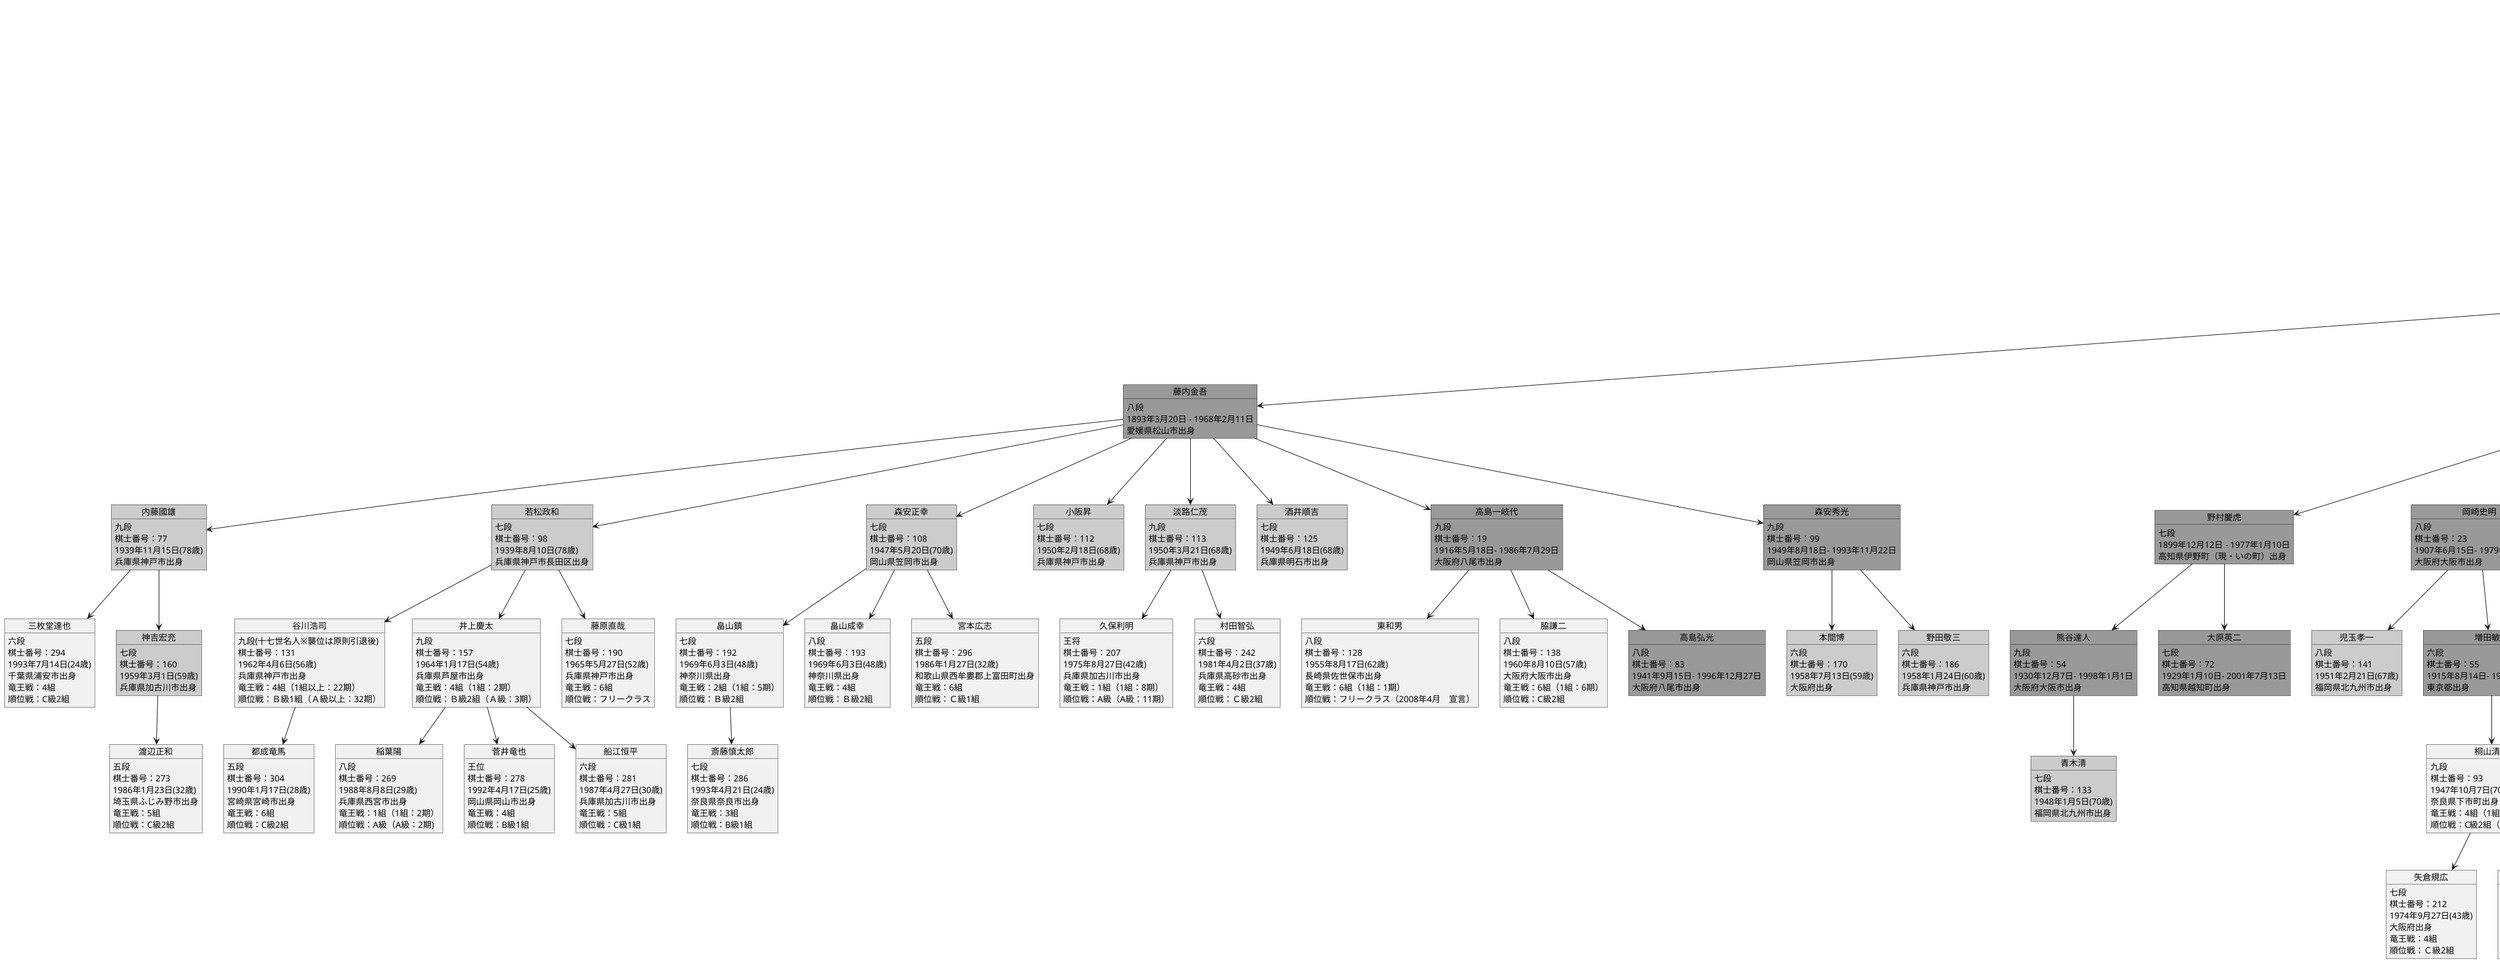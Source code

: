 @startuml
object 桐山清澄
object 青野照市
object 小林健二
object 土佐浩司
object 田中寅彦
object 東和男
object 谷川浩司
object 福崎文吾
object 脇謙二
object 高橋道雄
object 中村修
object 泉正樹
object 島朗
object 南芳一
object 塚田泰明
object 神谷広志
object 西川慶二
object 室岡克彦
object 井上慶太
object 有森浩三
object 森下卓
object 浦野真彦
object 日浦市郎
object 伊藤博文
object 小林宏
object 富岡英作
object 阿部隆
object 所司和晴
object 中田宏樹
object 羽生善治
object 中田功
object 石川陽生
object 長沼洋
object 神崎健二
object 佐藤康光
object 森内俊之
object 中川大輔
object 先崎学
object 木下浩一
object 小倉久史
object 屋敷伸之
object 藤原直哉
object 高田尚平
object 畠山鎮
object 畠山成幸
object 丸山忠久
object 郷田真隆
object 佐藤秀司
object 杉本昌隆
object 藤井猛
object 平藤眞吾
object 豊川孝弘
object 深浦康市
object 真田圭一
object 飯塚祐紀
object 三浦弘行
object 川上猛
object 久保利明
object 行方尚史
object 岡崎洋
object 窪田義行
object 北浜健介
object 矢倉規広
object 鈴木大介
object 北島忠雄
object 勝又清和
object 松本佳介
object 田村康介
object 堀口一史座
object 中座真
object 近藤正和
object 野月浩貴
object 木村一基
object 小林裕士
object 佐藤紳哉
object 増田裕司
object 高野秀行
object 山崎隆之
object 伊奈祐介
object 山本真也
object 中尾敏之
object 松尾歩
object 金沢孝史
object 阿久津主税
object 安用寺孝功
object 渡辺明
object 飯島栄治
object 千葉幸生
object 上野裕和
object 橋本崇載
object 佐々木慎
object 宮田敦史
object 村田智弘
object 大平武洋
object 藤倉勇樹
object 横山泰明
object 島本亮
object 西尾明
object 村山慈明
object 佐藤和俊
object 片上大輔
object 中村亮介
object 村中秀史
object 阪口悟
object 広瀬章人
object 長岡裕也
object 高崎一生
object 遠山雄亮
object 瀬川晶司
object 糸谷哲郎
object 中村太地
object 戸辺誠
object 佐藤天彦
object 豊島将之
object 金井恒太
object 伊藤真吾
object 村田顕弘
object 及川拓馬
object 稲葉陽
object 田中悠一
object 佐藤慎一
object 西川和宏
object 渡辺正和
object 澤田真吾
object 大石直嗣
object 永瀬拓矢
object 阿部健治郎
object 菅井竜也
object 牧野光則
object 佐々木勇気
object 船江恒平
object 門倉啓太
object 阿部光瑠
object 高見泰地
object 藤森哲也
object 斎藤慎太郎
object 八代弥
object 上村亘
object 石田直裕
object 渡辺大夢
object 千田翔太
object 竹内雄悟
object 石井健太郎
object 三枚堂達也
object 星野良生
object 宮本広志
object 増田康宏
object 黒沢怜生
object 今泉健司
object 青嶋未来
object 梶浦宏孝
object 高野智史
object 近藤誠也
object 都成竜馬
object 井出隼平
object 佐々木大地
object 藤井聡太
object 大橋貴洸
object 西田拓也
object 杉本和陽
object 斎藤明日斗
object 古森悠太
object 長谷部浩平
object 池永天志
object 北村昌男 #cccccc
object 加藤一二三 #cccccc
object 宮坂幸雄 #cccccc
object 有吉道夫 #cccccc
object 大村和久 #cccccc
object 吉田利勝 #cccccc
object 内藤國雄 #cccccc
object 佐伯昌優 #cccccc
object 木村嘉孝 #cccccc
object 木村義徳 #cccccc
object 西村一義 #cccccc
object 山口英夫 #cccccc
object 桜井昇 #cccccc
object 田辺一郎 #cccccc
object 中原誠 #cccccc
object 勝浦修 #cccccc
object 石田和雄 #cccccc
object 若松政和 #cccccc
object 森けい二 #cccccc
object 滝誠一郎 #cccccc
object 野本虎次 #cccccc
object 田中魁秀 #cccccc
object 坪内利幸 #cccccc
object 佐藤義則 #cccccc
object 安恵照剛 #cccccc
object 森安正幸 #cccccc
object 田丸昇 #cccccc
object 宮田利男 #cccccc
object 小阪昇 #cccccc
object 淡路仁茂 #cccccc
object 前田祐司 #cccccc
object 飯野健二 #cccccc
object 伊藤果 #cccccc
object 菊地常夫 #cccccc
object 桐谷広人 #cccccc
object 沼春雄 #cccccc
object 有野芳人 #cccccc
object 酒井順吉 #cccccc
object 森信雄 #cccccc
object 中田章道 #cccccc
object 大島映二 #cccccc
object 松浦隆一 #cccccc
object 青木清 #cccccc
object 鈴木輝彦 #cccccc
object 武者野勝巳 #cccccc
object 瀬戸博晴 #cccccc
object 児玉孝一 #cccccc
object 依田有司 #cccccc
object 植山悦行 #cccccc
object 武市三郎 #cccccc
object 堀口弘治 #cccccc
object 大野八一雄 #cccccc
object 加瀬純一 #cccccc
object 飯田弘之 #cccccc
object 神吉宏充 #cccccc
object 関浩 #cccccc
object 本間博 #cccccc
object 安西勝一 #cccccc
object 櫛田陽一 #cccccc
object 野田敬三 #cccccc
object 熊坂学 #cccccc
object 関根金次郎 #999999
object 土居市太郎 #999999
object 木見金治郎 #999999
object 花田長太郎 #999999
object 山本樟郎 #999999
object 小菅剣之助 #999999
object 小泉雅信 #999999
object 藤内金吾 #999999
object 阪田三吉 #999999
object 小林東伯斎 #999999
object 天野宗歩 #999999
object 飯塚勘一郎 #999999
object 大崎熊雄 #999999
object 石井秀吉 #999999
object 村上真一 #999999
object 平野信助 #999999
object 斉藤銀次郎 #999999
object 野村慶虎 #999999
object 宮松関三郎 #999999
object 大和久彪 #999999
object 建部和歌夫 #999999
object 井上義雄 #999999
object 神田辰之助 #999999
object 伊藤宗印 #999999
object 川井房郷 #999999
object 大橋宗桂 #999999
object 金易二郎 #999999
object 木村義雄 #999999
object 金子金五郎 #999999
object 渡辺東一 #999999
object 萩原淳 #999999
object 中井捨吉 #999999
object 大野源一 #999999
object 志沢春吉 #999999
object 市川一郎 #999999
object 坂口允彦 #999999
object 塚田正夫 #999999
object 梶一郎 #999999
object 角田三男 #999999
object 加藤治郎 #999999
object 松下力 #999999
object 奥野基芳 #999999
object 小堀清一 #999999
object 升田幸三 #999999
object 高島一岐代 #999999
object 荒巻三之 #999999
object 永沢勝雄 #999999
object 加藤恵三 #999999
object 岡崎史明 #999999
object 北楯修哉 #999999
object 松田茂役 #999999
object 大山康晴 #999999
object 山本武雄 #999999
object 山中和正 #999999
object 板谷四郎 #999999
object 本間爽悦 #999999
object 高柳敏夫 #999999
object 廣津久雄 #999999
object 吉田六彦 #999999
object 富沢幹雄 #999999
object 原田泰夫 #999999
object 星田啓三 #999999
object 南口繁一 #999999
object 北村秀治郎 #999999
object 花村元司 #999999
object 山川次彦 #999999
object 佐瀬勇次 #999999
object 加藤博二 #999999
object 丸田祐三 #999999
object 灘蓮照 #999999
object 平野広吉 #999999
object 五十嵐豊一 #999999
object 清野静男 #999999
object 佐藤豊 #999999
object 木川貴一 #999999
object 下平幸男 #999999
object 二見敬三 #999999
object 西本馨 #999999
object 神田鎮雄 #999999
object 熊谷達人 #999999
object 増田敏二 #999999
object 浅沼一 #999999
object 二上達也 #999999
object 橋本三治 #999999
object 津村常吉 #999999
object 関根茂 #999999
object 大友昇 #999999
object 佐藤庄平 #999999
object 長谷部久雄 #999999
object 芹沢博文 #999999
object 関屋喜代作 #999999
object 賀集正三 #999999
object 大原英二 #999999
object 剱持松二 #999999
object 佐藤大五郎 #999999
object 北村文男 #999999
object 伊達康夫 #999999
object 山口千嶺 #999999
object 高島弘光 #999999
object 板谷進 #999999
object 米長邦雄 #999999
object 大内延介 #999999
object 木下晃 #999999
object 高田丈資 #999999
object 河口俊彦 #999999
object 森安秀光 #999999
object 池田修一 #999999
object 真部一男 #999999
object 椎橋金司 #999999
object 小野修一 #999999
object 小野敦生 #999999
object 達正光 #999999
object 村山聖 #999999
object 伊藤能 #999999
伊藤宗印 --> 関根金次郎
関根金次郎 : 十三世名人
関根金次郎 : 1868年4月23日 - 1946年3月12日
関根金次郎 : 下総国葛飾郡東宝珠花村（現在の千葉県野田市東宝珠花）出身
関根金次郎 --> 土居市太郎
土居市太郎 : 名誉名人
土居市太郎 : 1887年11月20日 - 1973年2月28日
土居市太郎 : 愛媛県松山市出身
関根金次郎 --> 木見金治郎
木見金治郎 : 九段
木見金治郎 : 1878年6月24日 - 1951年1月7日
木見金治郎 : 岡山県児島郡木見村（現・倉敷市）出身
関根金次郎 --> 花田長太郎
花田長太郎 : 贈九段
花田長太郎 : 1897年7月6日 - 1948年2月28日
花田長太郎 : 北海道函館市出身
小菅剣之助 --> 山本樟郎
山本樟郎 : 八段
山本樟郎 : 1890年 - 1964年9月4日
伊藤宗印 --> 小菅剣之助
小菅剣之助 : 名誉名人
小菅剣之助 : 1865年2月19日 - 1944年3月6日
小菅剣之助 : 愛知県名古屋市出身
関根金次郎 --> 小泉雅信
小泉雅信 : 八段
小泉雅信 : 1900年6月8日 - 1964年9月3日
小泉雅信 : 東京都出身
阪田三吉 --> 藤内金吾
藤内金吾 : 八段
藤内金吾 : 1893年3月20日 - 1968年2月11日
藤内金吾 : 愛媛県松山市出身
小林東伯斎 --> 阪田三吉
阪田三吉 : 贈名人・王将
阪田三吉 : 1870年7月1日 - 1946年7月23日
阪田三吉 : 堺県大鳥郡舳松村字塩穴（現在の大阪府堺市堺区協和町）出身
天野宗歩 --> 小林東伯斎
小林東伯斎 : 八段
小林東伯斎 : 1811年 - 1898年
小林東伯斎 : 紀伊国（和歌山県）出身
大橋宗桂 --> 天野宗歩
天野宗歩 : 七段
天野宗歩 : 1816年 - 1859年6月13日
大崎熊雄 --> 飯塚勘一郎
飯塚勘一郎 : 八段
飯塚勘一郎 : 1895年1月7日 - 1966年1月10日
飯塚勘一郎 : 茨城県出身
関根金次郎 --> 大崎熊雄
大崎熊雄 : 九段
大崎熊雄 : 1884年 - 1939年4月25日
大崎熊雄 : 高知県高知市出身
川井房郷 --> 石井秀吉
石井秀吉 : 七段
石井秀吉 : ???? - ????
木見金治郎 --> 村上真一
村上真一 : 八段
村上真一 : 1897年6月16日 - 1956年7月2日
村上真一 : 広島県呉市出身
大崎熊雄 --> 平野信助
平野信助 : 贈七段
平野信助 : 1891年5月19日 - 1965年12月12日
平野信助 : 青森県出身
石井秀吉 --> 斉藤銀次郎
斉藤銀次郎 : 八段
斉藤銀次郎 : 1904年10月7日 - 1979年12月15日
斉藤銀次郎 : 東京府出身
神田辰之助 --> 野村慶虎
野村慶虎 : 七段
野村慶虎 : 1899年12月12日 - 1977年1月10日
野村慶虎 : 高知県伊野町（現・いの町）出身
井上義雄 --> 宮松関三郎
宮松関三郎 : 贈八段
宮松関三郎 : 1886年1月14日 - 1947年9月26日
宮松関三郎 : 愛知県出身
石井秀吉 --> 大和久彪
大和久彪 : 贈八段
大和久彪 : 1914年1月23日 - 1956年8月25日
大和久彪 : 千葉県千葉市出身
土居市太郎 --> 建部和歌夫
建部和歌夫 : 八段
建部和歌夫 : 1909年7月25日 - 1974年9月4日
建部和歌夫 : 東京都港区出身
小林東伯斎 --> 井上義雄
井上義雄 : 八段
井上義雄 : 1865年 - 1920年8月4日
井上義雄 : 山城国（京都府）伏見町字油掛出身
阪田三吉 --> 神田辰之助
神田辰之助 : 贈九段
神田辰之助 : 1893年2月22日 - 1943年9月6日
神田辰之助 : 兵庫県武庫郡本庄村字深江（現・神戸市）出身
大橋宗桂 --> 伊藤宗印
伊藤宗印 : 十一世名人・伊藤家八代当主
伊藤宗印 : 1826年 - 1893年1月6日
伊藤宗印 ..> 川井房郷 : uncertain
川井房郷 : 七段
川井房郷 : ???? - ????
川井房郷 : 愛知県出身
大橋宗桂 : 八段・大橋家十一代当主
大橋宗桂 : 1804年 - 1874年
金易二郎 : 名誉九段
金易二郎 : 棋士番号：1
金易二郎 : 1890年10月10日- 1980年6月23日
金易二郎 : 秋田県羽後町出身
関根金次郎 --> 金易二郎
木村義雄 : 十四世名人
木村義雄 : 棋士番号：2
木村義雄 : 1905年2月21日- 1986年11月17日
木村義雄 : 東京都墨田区出身
関根金次郎 --> 木村義雄
金子金五郎 : 九段
金子金五郎 : 棋士番号：3
金子金五郎 : 1902年1月6日- 1990年1月6日
金子金五郎 : 東京都出身
土居市太郎 --> 金子金五郎
渡辺東一 : 名誉九段
渡辺東一 : 棋士番号：4
渡辺東一 : 1905年12月25日- 1985年5月27日
渡辺東一 : 千葉県関宿町出身
関根金次郎 --> 渡辺東一
萩原淳 : 九段
萩原淳 : 棋士番号：5
萩原淳 : 1904年10月11日- 1987年12月14日
萩原淳 : 兵庫県尼崎市出身
土居市太郎 --> 萩原淳
中井捨吉 : 八段
中井捨吉 : 棋士番号：6
中井捨吉 : 1892年8月28日- 1981年8月20日
中井捨吉 : 大阪府高槻市出身
木見金治郎 --> 中井捨吉
大野源一 : 九段
大野源一 : 棋士番号：7
大野源一 : 1911年9月1日- 1979年1月14日
大野源一 : 東京都台東区出身
木見金治郎 --> 大野源一
志沢春吉 : 八段
志沢春吉 : 棋士番号：8
志沢春吉 : 1899年1月3日- 1985年1月12日
志沢春吉 : 神奈川県小田原市出身
大崎熊雄 --> 志沢春吉
市川一郎 : 八段
市川一郎 : 棋士番号：9
市川一郎 : 1903年2月18日- 1981年9月29日
市川一郎 : 東京都文京区出身
大崎熊雄 --> 市川一郎
坂口允彦 : 九段
坂口允彦 : 棋士番号：10
坂口允彦 : 1908年12月10日- 1990年1月18日
坂口允彦 : 北海道日高町出身
花田長太郎 --> 坂口允彦
塚田正夫 : 名誉十段
塚田正夫 : 棋士番号：11
塚田正夫 : 1914年8月2日- 1977年12月30日
塚田正夫 : 東京都文京区出身
花田長太郎 --> 塚田正夫
梶一郎 : 九段
梶一郎 : 棋士番号：12
梶一郎 : 1912年6月6日- 1978年1月20日
梶一郎 : 東京都台東区出身
土居市太郎 --> 梶一郎
角田三男 : 八段
角田三男 : 棋士番号：13
角田三男 : 1910年2月2日- 1985年5月6日
角田三男 : 鳥取県岸本町出身
木見金治郎 --> 角田三男
加藤治郎 : 名誉九段
加藤治郎 : 棋士番号：14
加藤治郎 : 1910年6月1日- 1996年11月3日
加藤治郎 : 東京都港区出身
山本樟郎 --> 加藤治郎
松下力 : 九段
松下力 : 棋士番号：15
松下力 : 1913年3月7日- 1987年11月16日
松下力 : 千葉県習志野市出身
土居市太郎 --> 松下力
奥野基芳 : 八段
奥野基芳 : 棋士番号：16
奥野基芳 : 1905年11月27日- 1985年2月13日
奥野基芳 : 東京都新宿区出身
小泉雅信 --> 奥野基芳
小堀清一 : 九段
小堀清一 : 棋士番号：17
小堀清一 : 1912年2月10日- 1996年2月2日
小堀清一 : 神奈川県横浜市出身
金子金五郎 --> 小堀清一
升田幸三 : 実力制第四代名人
升田幸三 : 棋士番号：18
升田幸三 : 1918年3月21日- 1991年4月5日
升田幸三 : 広島県三良坂町出身
木見金治郎 --> 升田幸三
高島一岐代 : 九段
高島一岐代 : 棋士番号：19
高島一岐代 : 1916年5月18日- 1986年7月29日
高島一岐代 : 大阪府八尾市出身
藤内金吾 --> 高島一岐代
荒巻三之 : 九段
荒巻三之 : 棋士番号：20
荒巻三之 : 1915年3月28日- 1993年10月29日
荒巻三之 : 東京都出身
花田長太郎 --> 荒巻三之
永沢勝雄 : 八段
永沢勝雄 : 棋士番号：21
永沢勝雄 : 1904年4月13日- 1985年2月22日
永沢勝雄 : 栃木県佐野市出身
飯塚勘一郎 --> 永沢勝雄
加藤恵三 : 八段
加藤恵三 : 棋士番号：22
加藤恵三 : 1908年12月5日- 1982年6月26日
加藤恵三 : 東京都江東区出身
石井秀吉 --> 加藤恵三
岡崎史明 : 八段
岡崎史明 : 棋士番号：23
岡崎史明 : 1907年6月15日- 1979年11月26日
岡崎史明 : 大阪府大阪市出身
神田辰之助 --> 岡崎史明
北楯修哉 : 九段
北楯修哉 : 棋士番号：24
北楯修哉 : 1912年11月15日- 1997年1月31日
北楯修哉 : 山形県鶴岡市出身
木村義雄 --> 北楯修哉
松田茂役 : 九段
松田茂役 : 棋士番号：25
松田茂役 : 1921年6月28日- 1988年8月2日
松田茂役 : 鳥取県鳥取市出身
金子金五郎 --> 松田茂役
大山康晴 : 十五世名人
大山康晴 : 棋士番号：26
大山康晴 : 1923年3月13日- 1992年7月26日
大山康晴 : 岡山県倉敷市出身
木見金治郎 --> 大山康晴
山本武雄 : 九段
山本武雄 : 棋士番号：27
山本武雄 : 1917年1月5日- 1994年7月25日
山本武雄 : 富山県出身
金易二郎 --> 山本武雄
山中和正 : 八段
山中和正 : 棋士番号：28
山中和正 : 1914年12月15日- 1994年12月15日
山中和正 : 岡山県岡山市出身
木見金治郎 --> 山中和正
板谷四郎 : 九段
板谷四郎 : 棋士番号：29
板谷四郎 : 1913年6月10日- 1995年9月29日
板谷四郎 : 三重県伊勢市出身
木村義雄 --> 板谷四郎
本間爽悦 : 八段
本間爽悦 : 棋士番号：30
本間爽悦 : 1919年12月23日- 1981年3月13日
本間爽悦 : 大阪府枚方市出身
中井捨吉 --> 本間爽悦
高柳敏夫 : 名誉九段
高柳敏夫 : 棋士番号：31
高柳敏夫 : 1920年2月20日- 2006年9月5日
高柳敏夫 : 東京都出身
金易二郎 --> 高柳敏夫
廣津久雄 : 九段
廣津久雄 : 棋士番号：32
廣津久雄 : 1923年2月26日- 2008年4月16日
廣津久雄 : 福岡県福岡市出身
花田長太郎 --> 廣津久雄
吉田六彦 : 七段
吉田六彦 : 棋士番号：33
吉田六彦 : 1910年3月1日- 1991年10月7日
吉田六彦 : 東京都中央区出身
土居市太郎 --> 吉田六彦
富沢幹雄 : 八段
富沢幹雄 : 棋士番号：34
富沢幹雄 : 1920年4月20日- 1998年1月10日
富沢幹雄 : 福島県出身
山本樟郎 --> 富沢幹雄
原田泰夫 : 九段
原田泰夫 : 棋士番号：35
原田泰夫 : 1923年3月1日- 2004年7月11日
原田泰夫 : 新潟県分水町出身
加藤治郎 --> 原田泰夫
星田啓三 : 八段
星田啓三 : 棋士番号：36
星田啓三 : 1917年1月8日- 1995年7月20日
星田啓三 : 大阪府大阪市出身
阪田三吉 --> 星田啓三
南口繁一 : 九段
南口繁一 : 棋士番号：37
南口繁一 : 1918年9月4日- 1995年9月20日
南口繁一 : 京都府木津町出身
村上真一 --> 南口繁一
北村秀治郎 : 八段
北村秀治郎 : 棋士番号：38
北村秀治郎 : 1907年12月15日- 1982年5月1日
北村秀治郎 : 大阪府大阪市出身
神田辰之助 --> 北村秀治郎
花村元司 : 九段
花村元司 : 棋士番号：39
花村元司 : 1917年11月18日- 1985年5月25日
花村元司 : 静岡県浜松市出身
木村義雄 --> 花村元司
山川次彦 : 八段
山川次彦 : 棋士番号：40
山川次彦 : 1920年1月18日- 1994年12月10日
山川次彦 : 東京都出身
金子金五郎 --> 山川次彦
佐瀬勇次 : 名誉九段
佐瀬勇次 : 棋士番号：41
佐瀬勇次 : 1919年3月17日- 1994年3月25日
佐瀬勇次 : 千葉県松尾町出身
石井秀吉 --> 佐瀬勇次
加藤博二 : 九段
加藤博二 : 棋士番号：42
加藤博二 : 1923年9月15日- 2013年9月15日
加藤博二 : 愛知県名古屋市出身
土居市太郎 --> 加藤博二
丸田祐三 : 九段
丸田祐三 : 棋士番号：43
丸田祐三 : 1919年3月30日- 2015年2月18日
丸田祐三 : 長野県長野市出身
平野信助 --> 丸田祐三
灘蓮照 : 九段
灘蓮照 : 棋士番号：44
灘蓮照 : 1927年3月16日- 1984年4月26日
灘蓮照 : 徳島県出身
神田辰之助 --> 灘蓮照
平野広吉 : 七段
平野広吉 : 棋士番号：45
平野広吉 : 1915年9月5日- 1989年1月16日
平野広吉 : 千葉県松戸市出身
斉藤銀次郎 --> 平野広吉
五十嵐豊一 : 九段
五十嵐豊一 : 棋士番号：46
五十嵐豊一 : 1924年9月27日- 2008年8月30日
五十嵐豊一 : 北海道札幌市出身
関根金次郎 --> 五十嵐豊一
清野静男 : 八段
清野静男 : 棋士番号：47
清野静男 : 1922年8月14日- 1977年8月28日
清野静男 : 新潟県新発田市出身
木村義雄 --> 清野静男
佐藤豊 : 六段
佐藤豊 : 棋士番号：48
佐藤豊 : 1914年7月5日- 2001年5月16日
佐藤豊 : 東京都台東区出身
宮松関三郎 --> 佐藤豊
木川貴一 : 六段
木川貴一 : 棋士番号：49
木川貴一 : 1920年1月14日- 1994年8月30日
木川貴一 : 東京都新宿区出身
加藤治郎 --> 木川貴一
下平幸男 : 八段
下平幸男 : 棋士番号：50
下平幸男 : 1924年11月16日- 1993年5月25日
下平幸男 : 東京都新宿区出身
渡辺東一 --> 下平幸男
二見敬三 : 七段
二見敬三 : 棋士番号：51
二見敬三 : 1932年2月20日- 1980年8月2日
二見敬三 : 大阪府出身
木見金治郎 --> 二見敬三
西本馨 : 七段
西本馨 : 棋士番号：52
西本馨 : 1923年8月10日- 2012年1月14日
西本馨 : 大阪府大阪市福島区出身
木見金治郎 --> 西本馨
神田鎮雄 : 七段
神田鎮雄 : 棋士番号：53
神田鎮雄 : 1930年3月13日- 1997年8月30日
神田鎮雄 : 兵庫県西宮市出身
灘蓮照 --> 神田鎮雄
熊谷達人 : 九段
熊谷達人 : 棋士番号：54
熊谷達人 : 1930年12月7日- 1998年1月1日
熊谷達人 : 大阪府大阪市出身
野村慶虎 --> 熊谷達人
増田敏二 : 六段
増田敏二 : 棋士番号：55
増田敏二 : 1915年8月14日- 1980年10月26日
増田敏二 : 東京都出身
岡崎史明 --> 増田敏二
浅沼一 : 七段
浅沼一 : 棋士番号：56
浅沼一 : 1924年12月18日- 2011年8月10日
浅沼一 : 東京都八丈島出身
小泉雅信 --> 浅沼一
二上達也 : 九段
二上達也 : 棋士番号：57
二上達也 : 1932年1月2日- 2016年11月1日
二上達也 : 北海道函館市出身
渡辺東一 --> 二上達也
橋本三治 : 八段
橋本三治 : 棋士番号：58
橋本三治 : 1925年12月12日- 2002年2月3日
橋本三治 : 兵庫県尼崎市出身
木見金治郎 --> 橋本三治
津村常吉 : 七段
津村常吉 : 棋士番号：59
津村常吉 : 1923年7月28日- 1993年11月3日
津村常吉 : 神奈川県横浜市出身
小堀清一 --> 津村常吉
北村昌男 : 九段
北村昌男 : 棋士番号：60
北村昌男 : 1934年10月30日(83歳)
北村昌男 : 北海道函館市出身
渡辺東一 --> 北村昌男
関根茂 : 九段
関根茂 : 棋士番号：61
関根茂 : 1929年11月5日- 2017年2月22日
関根茂 : 東京都葛飾区出身
山川次彦 --> 関根茂
大友昇 : 九段
大友昇 : 棋士番号：62
大友昇 : 1931年8月6日- 2000年8月8日
大友昇 : 宮城県仙台市出身
飯塚勘一郎 --> 大友昇
佐藤庄平 : 八段
佐藤庄平 : 棋士番号：63
佐藤庄平 : 1933年1月14日- 2005年11月9日
佐藤庄平 : 新潟県巻町出身
原田泰夫 --> 佐藤庄平
加藤一二三 : 九段
加藤一二三 : 棋士番号：64
加藤一二三 : 1940年1月1日(78歳)
加藤一二三 : 福岡県嘉麻市出身
剱持松二 --> 加藤一二三
宮坂幸雄 : 九段
宮坂幸雄 : 棋士番号：65
宮坂幸雄 : 1929年11月30日(88歳)
宮坂幸雄 : 東京都出身
塚田正夫 --> 宮坂幸雄
有吉道夫 : 九段
有吉道夫 : 棋士番号：66
有吉道夫 : 1935年7月27日(82歳)
有吉道夫 : 岡山県備前市出身
大山康晴 --> 有吉道夫
長谷部久雄 : 九段
長谷部久雄 : 棋士番号：67
長谷部久雄 : 1933年7月17日- 2017年12月27日
長谷部久雄 : 千葉県千葉市出身
大和久彪 --> 長谷部久雄
芹沢博文 : 九段
芹沢博文 : 棋士番号：68
芹沢博文 : 1936年10月23日- 1987年12月9日
芹沢博文 : 静岡県沼津市出身
高柳敏夫 --> 芹沢博文
関屋喜代作 : 八段
関屋喜代作 : 棋士番号：69
関屋喜代作 : 1933年12月15日- 2015年12月5日
関屋喜代作 : 千葉県茂原市出身
土居市太郎 --> 関屋喜代作
賀集正三 : 七段
賀集正三 : 棋士番号：70
賀集正三 : 1932年2月12日- 2017年9月6日
賀集正三 : 兵庫県三原郡出身
角田三男 --> 賀集正三
大村和久 : 八段
大村和久 : 棋士番号：71
大村和久 : 1928年2月18日(90歳)
大村和久 : 愛知県名古屋市出身
板谷四郎 --> 大村和久
大原英二 : 七段
大原英二 : 棋士番号：72
大原英二 : 1929年1月10日- 2001年7月13日
大原英二 : 高知県越知町出身
野村慶虎 --> 大原英二
剱持松二 : 九段
剱持松二 : 棋士番号：73
剱持松二 : 1934年7月21日- 2016年1月7日
剱持松二 : 東京都出身
荒巻三之 --> 剱持松二
佐藤大五郎 : 九段
佐藤大五郎 : 棋士番号：74
佐藤大五郎 : 1936年10月19日- 2010年9月1日
佐藤大五郎 : 北海道函館市出身
渡辺東一 --> 佐藤大五郎
吉田利勝 : 八段
吉田利勝 : 棋士番号：75
吉田利勝 : 1933年7月3日(84歳)
吉田利勝 : 愛知県名古屋市出身
花村元司 --> 吉田利勝
北村文男 : 七段
北村文男 : 棋士番号：76
北村文男 : 1920年10月4日- 1993年1月14日
北村文男 : 三重県鈴鹿市出身
板谷四郎 --> 北村文男
内藤國雄 : 九段
内藤國雄 : 棋士番号：77
内藤國雄 : 1939年11月15日(78歳)
内藤國雄 : 兵庫県神戸市出身
藤内金吾 --> 内藤國雄
伊達康夫 : 八段
伊達康夫 : 棋士番号：78
伊達康夫 : 1936年7月22日- 2003年1月6日
伊達康夫 : 大阪府大阪市出身
岡崎史明 --> 伊達康夫
佐伯昌優 : 九段
佐伯昌優 : 棋士番号：79
佐伯昌優 : 1936年8月4日(81歳)
佐伯昌優 : 鳥取県赤碕町出身
坂口允彦 --> 佐伯昌優
木村嘉孝 : 七段
木村嘉孝 : 棋士番号：80
木村嘉孝 : 1931年3月26日(87歳)
木村嘉孝 : 東京都中央区出身
木村義雄 --> 木村嘉孝
山口千嶺 : 八段
山口千嶺 : 棋士番号：81
山口千嶺 : 1937年6月11日- 2004年9月3日
山口千嶺 : 茨城県水戸市出身
飯塚勘一郎 --> 山口千嶺
木村義徳 : 九段
木村義徳 : 棋士番号：82
木村義徳 : 1935年5月2日(82歳)
木村義徳 : 東京都出身
加藤治郎 --> 木村義徳
高島弘光 : 八段
高島弘光 : 棋士番号：83
高島弘光 : 1941年9月15日- 1996年12月27日
高島弘光 : 大阪府八尾市出身
高島一岐代 --> 高島弘光
板谷進 : 九段
板谷進 : 棋士番号：84
板谷進 : 1940年12月10日- 1988年2月24日
板谷進 : 愛知県名古屋市出身
板谷四郎 --> 板谷進
米長邦雄 : 永世棋聖
米長邦雄 : 棋士番号：85
米長邦雄 : 1943年6月10日- 2012年12月18日
米長邦雄 : 山梨県増穂町出身
佐瀬勇次 --> 米長邦雄
大内延介 : 九段
大内延介 : 棋士番号：86
大内延介 : 1941年10月2日- 2017年6月23日
大内延介 : 東京都港区出身
土居市太郎 --> 大内延介
西村一義 : 九段
西村一義 : 棋士番号：87
西村一義 : 1941年12月14日(76歳)
西村一義 : 愛知県名古屋市出身
佐瀬勇次 --> 西村一義
木下晃 : 七段
木下晃 : 棋士番号：88
木下晃 : 1939年8月15日- 2010年10月8日
木下晃 : 大阪府大阪市浪速区出身
村上真一 --> 木下晃
山口英夫 : 八段
山口英夫 : 棋士番号：89
山口英夫 : 1941年9月8日(76歳)
山口英夫 : 広島県呉市出身
原田泰夫 --> 山口英夫
桜井昇 : 八段
桜井昇 : 棋士番号：90
桜井昇 : 1941年5月10日(76歳)
桜井昇 : 群馬県長野原町出身
原田泰夫 --> 桜井昇
田辺一郎 : 七段
田辺一郎 : 棋士番号：91
田辺一郎 : 1938年8月1日(79歳)
田辺一郎 : 東京都江東区出身
松下力 --> 田辺一郎
中原誠 : 十六世名人
中原誠 : 棋士番号：92
中原誠 : 1947年9月2日(70歳)
中原誠 : 宮城県塩釜市出身
高柳敏夫 --> 中原誠
桐山清澄 : 九段
桐山清澄 : 棋士番号：93
桐山清澄 : 1947年10月7日(70歳)
桐山清澄 : 奈良県下市町出身
桐山清澄 : 竜王戦：4組（1組：7期）
桐山清澄 : 順位戦：C級2組（Ａ級：14期）
増田敏二 --> 桐山清澄
高田丈資 : 七段
高田丈資 : 棋士番号：94
高田丈資 : 1937年4月12日- 1980年6月1日
高田丈資 : 茨城県潮来町出身
荒巻三之 --> 高田丈資
河口俊彦 : 八段
河口俊彦 : 棋士番号：95
河口俊彦 : 1936年11月23日- 2015年1月31日
河口俊彦 : 神奈川県横須賀市出身
小堀清一 --> 河口俊彦
勝浦修 : 九段
勝浦修 : 棋士番号：96
勝浦修 : 1946年5月8日(71歳)
勝浦修 : 北海道紋別市出身
渡辺東一 --> 勝浦修
石田和雄 : 九段
石田和雄 : 棋士番号：97
石田和雄 : 1947年3月29日(71歳)
石田和雄 : 愛知県岡崎市出身
板谷四郎 --> 石田和雄
若松政和 : 七段
若松政和 : 棋士番号：98
若松政和 : 1939年8月10日(78歳)
若松政和 : 兵庫県神戸市長田区出身
藤内金吾 --> 若松政和
森安秀光 : 九段
森安秀光 : 棋士番号：99
森安秀光 : 1949年8月18日- 1993年11月22日
森安秀光 : 岡山県笠岡市出身
藤内金吾 --> 森安秀光
森けい二 : 九段
森けい二 : 棋士番号：100
森けい二 : 1946年4月6日(72歳)
森けい二 : 高知県中村市出身
大友昇 --> 森けい二
滝誠一郎 : 八段
滝誠一郎 : 棋士番号：101
滝誠一郎 : 1948年12月3日(69歳)
滝誠一郎 : 大阪府大阪市出身
南口繁一 --> 滝誠一郎
池田修一 : 七段
池田修一 : 棋士番号：102
池田修一 : 1945年2月12日- 2006年7月3日
池田修一 : 青森県八戸市出身
花村元司 --> 池田修一
野本虎次 : 八段
野本虎次 : 棋士番号：103
野本虎次 : 1945年4月13日(73歳)
野本虎次 : 長野県出身
花村元司 --> 野本虎次
田中魁秀 : 九段
田中魁秀 : 棋士番号：104
田中魁秀 : 1947年3月2日(71歳)
田中魁秀 : 大阪府枚方市出身
本間爽悦 --> 田中魁秀
坪内利幸 : 八段
坪内利幸 : 棋士番号：105
坪内利幸 : 1949年2月1日(69歳)
坪内利幸 : 兵庫県神戸市出身
有吉道夫 --> 坪内利幸
佐藤義則 : 八段
佐藤義則 : 棋士番号：106
佐藤義則 : 1949年2月17日(69歳)
佐藤義則 : 東京都出身
芹沢博文 --> 佐藤義則
安恵照剛 : 八段
安恵照剛 : 棋士番号：107
安恵照剛 : 1941年3月22日(77歳)
安恵照剛 : 東京都世田谷区出身
高柳敏夫 --> 安恵照剛
森安正幸 : 七段
森安正幸 : 棋士番号：108
森安正幸 : 1947年5月20日(70歳)
森安正幸 : 岡山県笠岡市出身
藤内金吾 --> 森安正幸
田丸昇 : 九段
田丸昇 : 棋士番号：109
田丸昇 : 1950年5月5日(67歳)
田丸昇 : 長野県北佐久郡出身
佐瀬勇次 --> 田丸昇
宮田利男 : 八段
宮田利男 : 棋士番号：110
宮田利男 : 1952年10月29日(65歳)
宮田利男 : 秋田県大曲市出身
高柳敏夫 --> 宮田利男
真部一男 : 九段
真部一男 : 棋士番号：111
真部一男 : 1952年2月16日- 2007年11月24日
真部一男 : 東京都荒川区出身
加藤治郎 --> 真部一男
小阪昇 : 七段
小阪昇 : 棋士番号：112
小阪昇 : 1950年2月18日(68歳)
小阪昇 : 兵庫県神戸市出身
藤内金吾 --> 小阪昇
淡路仁茂 : 九段
淡路仁茂 : 棋士番号：113
淡路仁茂 : 1950年3月21日(68歳)
淡路仁茂 : 兵庫県神戸市出身
藤内金吾 --> 淡路仁茂
青野照市 : 九段
青野照市 : 棋士番号：114
青野照市 : 1953年1月31日(65歳)
青野照市 : 静岡県焼津市出身
青野照市 : 竜王戦：6組（1組：6期）
青野照市 : 順位戦：Ｂ級2組（Ａ級：11期）
廣津久雄 --> 青野照市
椎橋金司 : 六段
椎橋金司 : 棋士番号：115
椎橋金司 : 1948年10月10日- 2009年1月16日
椎橋金司 : 東京都足立区出身
松下力 --> 椎橋金司
前田祐司 : 八段
前田祐司 : 棋士番号：116
前田祐司 : 1954年3月2日(64歳)
前田祐司 : 熊本県熊本市出身
賀集正三 --> 前田祐司
飯野健二 : 七段
飯野健二 : 棋士番号：117
飯野健二 : 1954年7月7日(63歳)
飯野健二 : 東京都葛飾区出身
関根茂 --> 飯野健二
伊藤果 : 八段
伊藤果 : 棋士番号：118
伊藤果 : 1950年9月16日(67歳)
伊藤果 : 京都府京都市出身
高柳敏夫 --> 伊藤果
菊地常夫 : 七段
菊地常夫 : 棋士番号：119
菊地常夫 : 1949年6月11日(68歳)
菊地常夫 : 静岡県熱海市出身
廣津久雄 --> 菊地常夫
桐谷広人 : 七段
桐谷広人 : 棋士番号：120
桐谷広人 : 1949年10月15日(68歳)
桐谷広人 : 広島県竹原市出身
升田幸三 --> 桐谷広人
沼春雄 : 七段
沼春雄 : 棋士番号：121
沼春雄 : 1949年3月23日(69歳)
沼春雄 : 東京都杉並区出身
佐瀬勇次 --> 沼春雄
有野芳人 : 七段
有野芳人 : 棋士番号：122
有野芳人 : 1948年9月9日(69歳)
有野芳人 : 東京都大田区出身
下平幸男 --> 有野芳人
小林健二 : 九段
小林健二 : 棋士番号：123
小林健二 : 1957年3月31日(61歳)
小林健二 : 香川県高松市出身
小林健二 : 竜王戦：6組（1組：1期）
小林健二 : 順位戦：Ｃ級2組（Ａ級：4期）
板谷進 --> 小林健二
土佐浩司 : 八段
土佐浩司 : 棋士番号：124
土佐浩司 : 1955年3月30日(63歳)
土佐浩司 : 新潟県南魚沼市出身
土佐浩司 : 竜王戦：6組
土佐浩司 : 順位戦：フリークラス（宣言）
清野静男 --> 土佐浩司
酒井順吉 : 七段
酒井順吉 : 棋士番号：125
酒井順吉 : 1949年6月18日(68歳)
酒井順吉 : 兵庫県明石市出身
藤内金吾 --> 酒井順吉
森信雄 : 七段
森信雄 : 棋士番号：126
森信雄 : 1952年2月10日(66歳)
森信雄 : 愛媛県伊予三島市出身
南口繁一 --> 森信雄
田中寅彦 : 九段
田中寅彦 : 棋士番号：127
田中寅彦 : 1957年4月29日(60歳)
田中寅彦 : 大阪府豊中市出身
田中寅彦 : 竜王戦：6組（1組：9期）
田中寅彦 : 順位戦：C級1組（Ａ級：6期）
高柳敏夫 --> 田中寅彦
東和男 : 八段
東和男 : 棋士番号：128
東和男 : 1955年8月17日(62歳)
東和男 : 長崎県佐世保市出身
東和男 : 竜王戦：6組（1組：1期）
東和男 : 順位戦：フリークラス（2008年4月　宣言）
高島一岐代 --> 東和男
中田章道 : 七段
中田章道 : 棋士番号：129
中田章道 : 1952年1月19日(66歳)
中田章道 : 富山県八尾町出身
板谷四郎 --> 中田章道
大島映二 : 七段
大島映二 : 棋士番号：130
大島映二 : 1957年6月6日(60歳)
大島映二 : 静岡県沼津市出身
高柳敏夫 --> 大島映二
谷川浩司 : 九段(十七世名人※襲位は原則引退後)
谷川浩司 : 棋士番号：131
谷川浩司 : 1962年4月6日(56歳)
谷川浩司 : 兵庫県神戸市出身
谷川浩司 : 竜王戦：4組（1組以上：22期）
谷川浩司 : 順位戦：Ｂ級1組（Ａ級以上：32期）
若松政和 --> 谷川浩司
松浦隆一 : 七段
松浦隆一 : 棋士番号：132
松浦隆一 : 1951年12月24日(66歳)
松浦隆一 : 東京都台東区出身
丸田祐三 --> 松浦隆一
青木清 : 七段
青木清 : 棋士番号：133
青木清 : 1948年1月5日(70歳)
青木清 : 福岡県北九州市出身
熊谷達人 --> 青木清
小野修一 : 八段
小野修一 : 棋士番号：134
小野修一 : 1958年2月12日- 2008年1月11日
小野修一 : 東京都出身
建部和歌夫 --> 小野修一
福崎文吾 : 九段
福崎文吾 : 棋士番号：135
福崎文吾 : 1959年12月6日(58歳)
福崎文吾 : 大阪府守口市出身
福崎文吾 : 竜王戦：6組（1組：10期）
福崎文吾 : 順位戦：C級1組
田中魁秀 --> 福崎文吾
鈴木輝彦 : 八段
鈴木輝彦 : 棋士番号：136
鈴木輝彦 : 1954年10月18日(63歳)
鈴木輝彦 : 静岡県袋井市出身
廣津久雄 --> 鈴木輝彦
武者野勝巳 : 七段
武者野勝巳 : 棋士番号：137
武者野勝巳 : 1954年1月1日(64歳)
武者野勝巳 : 群馬県館林市出身
花村元司 --> 武者野勝巳
脇謙二 : 八段
脇謙二 : 棋士番号：138
脇謙二 : 1960年8月10日(57歳)
脇謙二 : 大阪府大阪市出身
脇謙二 : 竜王戦：6組（1組：6期）
脇謙二 : 順位戦：C級2組
高島一岐代 --> 脇謙二
瀬戸博晴 : 七段
瀬戸博晴 : 棋士番号：140
瀬戸博晴 : 1956年11月6日(61歳)
瀬戸博晴 : 東京都新宿区出身
二上達也 --> 瀬戸博晴
児玉孝一 : 八段
児玉孝一 : 棋士番号：141
児玉孝一 : 1951年2月21日(67歳)
児玉孝一 : 福岡県北九州市出身
岡崎史明 --> 児玉孝一
高橋道雄 : 九段
高橋道雄 : 棋士番号：142
高橋道雄 : 1960年4月23日(57歳)
高橋道雄 : 東京都出身
高橋道雄 : 竜王戦：1組（1組：21期※第1期本戦シードを含む。）
高橋道雄 : 順位戦：Ｃ級1組（Ａ級：13期）
佐瀬勇次 --> 高橋道雄
中村修 : 九段
中村修 : 棋士番号：143
中村修 : 1962年11月7日(55歳)
中村修 : 東京都町田市出身
中村修 : 竜王戦：4組（1組：11期）
中村修 : 順位戦：Ｂ級2組
佐伯昌優 --> 中村修
泉正樹 : 八段
泉正樹 : 棋士番号：144
泉正樹 : 1961年1月11日(57歳)
泉正樹 : 東京都練馬区出身
泉正樹 : 竜王戦：6組
泉正樹 : 順位戦：C級1組
関根茂 --> 泉正樹
依田有司 : 七段
依田有司 : 棋士番号：145
依田有司 : 1957年12月23日(60歳)
依田有司 : 東京都板橋区出身
本間爽悦 --> 依田有司
島朗 : 九段
島朗 : 棋士番号：146
島朗 : 1963年2月19日(55歳)
島朗 : 東京都世田谷区出身
島朗 : 竜王戦：3組（1組以上：12期）
島朗 : 順位戦：Ｃ級1組（Ａ級：9期）
高柳敏夫 --> 島朗
南芳一 : 九段
南芳一 : 棋士番号：147
南芳一 : 1963年6月8日(54歳)
南芳一 : 大阪府岸和田市出身
南芳一 : 竜王戦：5組（1組－16期）
南芳一 : 順位戦：C級2組（Ａ級－9期）
木下晃 --> 南芳一
塚田泰明 : 九段
塚田泰明 : 棋士番号：148
塚田泰明 : 1964年11月16日(53歳)
塚田泰明 : 東京都出身
塚田泰明 : 竜王戦：4組（1組：9期）
塚田泰明 : 順位戦：Ｃ級1組（Ａ級：7期）
大内延介 --> 塚田泰明
神谷広志 : 八段
神谷広志 : 棋士番号：149
神谷広志 : 1961年4月21日(56歳)
神谷広志 : 静岡県浜松市出身
神谷広志 : 竜王戦：5組（1組：1期）
神谷広志 : 順位戦：C級2組
廣津久雄 --> 神谷広志
植山悦行 : 七段
植山悦行 : 棋士番号：150
植山悦行 : 1957年4月28日(60歳)
植山悦行 : 三重県伊勢市出身
佐瀬勇次 --> 植山悦行
西川慶二 : 八段
西川慶二 : 棋士番号：151
西川慶二 : 1961年12月6日(56歳)
西川慶二 : 東京都品川区出身
西川慶二 : 竜王戦：6組
西川慶二 : 順位戦：フリ―クラス
賀集正三 --> 西川慶二
武市三郎 : 七段
武市三郎 : 棋士番号：152
武市三郎 : 1954年3月30日(64歳)
武市三郎 : 徳島県徳島市出身
丸田祐三 --> 武市三郎
室岡克彦 : 七段
室岡克彦 : 棋士番号：153
室岡克彦 : 1959年3月21日(59歳)
室岡克彦 : 東京都荒川区出身
室岡克彦 : 竜王戦：6組
室岡克彦 : 順位戦：フリークラス
佐瀬勇次 --> 室岡克彦
堀口弘治 : 七段
堀口弘治 : 棋士番号：154
堀口弘治 : 1961年5月16日(56歳)
堀口弘治 : 東京都調布市出身
加藤博二 --> 堀口弘治
大野八一雄 : 七段
大野八一雄 : 棋士番号：155
大野八一雄 : 1959年3月7日(59歳)
大野八一雄 : 東京都足立区出身
椎橋金司 --> 大野八一雄
加瀬純一 : 七段
加瀬純一 : 棋士番号：156
加瀬純一 : 1957年11月26日(60歳)
加瀬純一 : 千葉県八日市場市出身
松田茂役 --> 加瀬純一
井上慶太 : 九段
井上慶太 : 棋士番号：157
井上慶太 : 1964年1月17日(54歳)
井上慶太 : 兵庫県芦屋市出身
井上慶太 : 竜王戦：4組（1組：2期）
井上慶太 : 順位戦：Ｂ級2組（Ａ級：3期）
若松政和 --> 井上慶太
有森浩三 : 七段
有森浩三 : 棋士番号：158
有森浩三 : 1963年2月13日(55歳)
有森浩三 : 岡山県岡山市出身
有森浩三 : 竜王戦：6組
有森浩三 : 順位戦：フリ―クラス（宣言）
有吉道夫 --> 有森浩三
飯田弘之 : 七段
飯田弘之 : 棋士番号：159
飯田弘之 : 1962年1月17日(56歳)
飯田弘之 : 山形県西村山郡西川町出身
大内延介 --> 飯田弘之
神吉宏充 : 七段
神吉宏充 : 棋士番号：160
神吉宏充 : 1959年3月1日(59歳)
神吉宏充 : 兵庫県加古川市出身
内藤國雄 --> 神吉宏充
森下卓 : 九段
森下卓 : 棋士番号：161
森下卓 : 1966年7月10日(51歳)
森下卓 : 福岡県北九州市出身
森下卓 : 竜王戦：3組（1組：17期）
森下卓 : 順位戦：Ｂ級2組（Ａ級：10期）
花村元司 --> 森下卓
浦野真彦 : 八段
浦野真彦 : 棋士番号：162
浦野真彦 : 1964年3月14日(54歳)
浦野真彦 : 大阪府出身
浦野真彦 : 竜王戦：6組
浦野真彦 : 順位戦：フリークラス（宣言）
中井捨吉 --> 浦野真彦
小野敦生 : 六段
小野敦生 : 棋士番号：163
小野敦生 : 1962年5月12日- 1993年5月25日
小野敦生 : 北海道旭川市出身
安恵照剛 --> 小野敦生
日浦市郎 : 八段
日浦市郎 : 棋士番号：164
日浦市郎 : 1966年3月4日(52歳)
日浦市郎 : 北海道新ひだか町出身
日浦市郎 : 竜王戦：4組（1組：6期）
日浦市郎 : 順位戦：Ｃ級1組
安恵照剛 --> 日浦市郎
達正光 : 七段
達正光 : 棋士番号：165
達正光 : 1965年4月18日- 2007年4月1日
達正光 : 千葉県出身
高柳敏夫 --> 達正光
伊藤博文 : 七段
伊藤博文 : 棋士番号：166
伊藤博文 : 1960年2月8日(58歳)
伊藤博文 : 奈良県大和高田市出身
伊藤博文 : 竜王戦：6組
伊藤博文 : 順位戦：フリ―クラス（宣言）
伊達康夫 --> 伊藤博文
小林宏 : 七段
小林宏 : 棋士番号：167
小林宏 : 1962年12月18日(55歳)
小林宏 : 三重県度会郡玉城町出身
小林宏 : 竜王戦：6組
小林宏 : 順位戦：フリークラス
真部一男 --> 小林宏
富岡英作 : 八段
富岡英作 : 棋士番号：168
富岡英作 : 1964年5月19日(53歳)
富岡英作 : 神奈川県横浜市出身
富岡英作 : 竜王戦：5組（1組：1期）
富岡英作 : 順位戦：C級1組
大内延介 --> 富岡英作
関浩 : 六段
関浩 : 棋士番号：169
関浩 : 1960年7月8日(57歳)
関浩 : 東京都西東京市出身
山川次彦 --> 関浩
本間博 : 六段
本間博 : 棋士番号：170
本間博 : 1958年7月13日(59歳)
本間博 : 大阪府出身
森安秀光 --> 本間博
阿部隆 : 八段
阿部隆 : 棋士番号：171
阿部隆 : 1967年8月25日(50歳)
阿部隆 : 大阪府出身
阿部隆 : 竜王戦：5組（1組：10期）
阿部隆 : 順位戦：B級2組（A級：1期）
田中魁秀 --> 阿部隆
所司和晴 : 七段
所司和晴 : 棋士番号：172
所司和晴 : 1961年10月23日(56歳)
所司和晴 : 東京都江東区出身
所司和晴 : 竜王戦：6組
所司和晴 : 順位戦：フリークラス
平野広吉 --> 所司和晴
中田宏樹 : 八段
中田宏樹 : 棋士番号：173
中田宏樹 : 1964年10月20日(53歳)
中田宏樹 : 東京都武蔵野市出身
中田宏樹 : 竜王戦：4組
中田宏樹 : 順位戦：Ｂ級2組
桜井昇 --> 中田宏樹
安西勝一 : 七段
安西勝一 : 棋士番号：174
安西勝一 : 1963年7月2日(54歳)
安西勝一 : 東京都板橋区出身
佐瀬勇次 --> 安西勝一
羽生善治 : 竜王(棋聖)
羽生善治 : 棋士番号：175
羽生善治 : 1970年9月27日(47歳)
羽生善治 : 埼玉県所沢市出身
羽生善治 : 竜王戦：第30期竜王（1組以上：27期）
羽生善治 : 順位戦：A級（A級以上：25期)
二上達也 --> 羽生善治
中田功 : 七段
中田功 : 棋士番号：176
中田功 : 1967年7月27日(50歳)
中田功 : 福岡県福岡市中央区出身
中田功 : 竜王戦：5組
中田功 : 順位戦：C級2組
大山康晴 --> 中田功
石川陽生 : 七段
石川陽生 : 棋士番号：177
石川陽生 : 1963年3月5日(55歳)
石川陽生 : 東京都新宿区出身
石川陽生 : 竜王戦：6組
石川陽生 : 順位戦：フリ―クラス
高田丈資 --> 石川陽生
長沼洋 : 七段
長沼洋 : 棋士番号：178
長沼洋 : 1965年2月8日(53歳)
長沼洋 : 岐阜県出身
長沼洋 : 竜王戦：5組
長沼洋 : 順位戦：Ｃ級1組
田中魁秀 --> 長沼洋
神崎健二 : 八段
神崎健二 : 棋士番号：179
神崎健二 : 1963年12月8日(54歳)
神崎健二 : 和歌山県和歌山市出身
神崎健二 : 竜王戦：6組
神崎健二 : 順位戦：Ｃ級2組
灘蓮照 --> 神崎健二
村山聖 : 九段
村山聖 : 棋士番号：180
村山聖 : 1969年6月15日- 1998年8月9日
村山聖 : 広島県安芸郡出身
森信雄 --> 村山聖
櫛田陽一 : 七段
櫛田陽一 : 棋士番号：181
櫛田陽一 : 1964年12月9日(53歳)
櫛田陽一 : 東京都出身
田丸昇 --> 櫛田陽一
佐藤康光 : 九段(永世棋聖※就位は原則引退後)
佐藤康光 : 棋士番号：182
佐藤康光 : 1969年10月1日(48歳)
佐藤康光 : 京都府八幡市出身
佐藤康光 : 竜王戦：1組（1組以上：25期）
佐藤康光 : 順位戦：A級（Ａ級以上：20期）
田中魁秀 --> 佐藤康光
森内俊之 : 九段(十八世名人※襲位は原則引退後)
森内俊之 : 棋士番号：183
森内俊之 : 1970年10月10日(47歳)
森内俊之 : 神奈川県横浜市出身
森内俊之 : 竜王戦：2組（1組以上：18期）
森内俊之 : 順位戦：フリークラス（宣言）
勝浦修 --> 森内俊之
中川大輔 : 八段
中川大輔 : 棋士番号：184
中川大輔 : 1968年7月13日(49歳)
中川大輔 : 宮城県仙台市出身
中川大輔 : 竜王戦：4組（1組：5期）
中川大輔 : 順位戦：Ｂ級2組
米長邦雄 --> 中川大輔
先崎学 : 九段
先崎学 : 棋士番号：185
先崎学 : 1970年6月22日(47歳)
先崎学 : 青森県出身
先崎学 : 竜王戦：4組（1組：6期）
先崎学 : 順位戦：B級2組（Ａ級：2期）
米長邦雄 --> 先崎学
野田敬三 : 六段
野田敬三 : 棋士番号：186
野田敬三 : 1958年1月24日(60歳)
野田敬三 : 兵庫県神戸市出身
森安秀光 --> 野田敬三
木下浩一 : 七段
木下浩一 : 棋士番号：187
木下浩一 : 1967年8月29日(50歳)
木下浩一 : 長野県出身
木下浩一 : 竜王戦：6組
木下浩一 : 順位戦：フリークラス
松田茂役 --> 木下浩一
小倉久史 : 七段
小倉久史 : 棋士番号：188
小倉久史 : 1968年5月15日(49歳)
小倉久史 : 東京都出身
小倉久史 : 竜王戦：6組
小倉久史 : 順位戦：フリークラス
中原誠  --> 小倉久史
屋敷伸之 : 九段
屋敷伸之 : 棋士番号：189
屋敷伸之 : 1972年1月18日(46歳)
屋敷伸之 : 北海道札幌市出身
屋敷伸之 : 竜王戦：1組（1組：13期）
屋敷伸之 : 順位戦：A級（A級：5期）
五十嵐豊一 --> 屋敷伸之
藤原直哉 : 七段
藤原直哉 : 棋士番号：190
藤原直哉 : 1965年5月27日(52歳)
藤原直哉 : 兵庫県神戸市出身
藤原直哉 : 竜王戦：6組
藤原直哉 : 順位戦：フリークラス
若松政和 --> 藤原直哉
高田尚平 : 七段
高田尚平 : 棋士番号：191
高田尚平 : 1962年6月21日(55歳)
高田尚平 : 東京都出身
高田尚平 : 竜王戦：6組
高田尚平 : 順位戦：フリークラス
荒巻三之 --> 高田尚平
畠山鎮 : 七段
畠山鎮 : 棋士番号：192
畠山鎮 : 1969年6月3日(48歳)
畠山鎮 : 神奈川県出身
畠山鎮 : 竜王戦：2組（1組：5期）
畠山鎮 : 順位戦：Ｂ級2組
森安正幸 --> 畠山鎮
畠山成幸 : 八段
畠山成幸 : 棋士番号：193
畠山成幸 : 1969年6月3日(48歳)
畠山成幸 : 神奈川県出身
畠山成幸 : 竜王戦：4組
畠山成幸 : 順位戦：Ｂ級2組
森安正幸 --> 畠山成幸
丸山忠久 : 九段
丸山忠久 : 棋士番号：194
丸山忠久 : 1970年9月5日(47歳)
丸山忠久 : 千葉県木更津市出身
丸山忠久 : 竜王戦：1組（1組：18期）
丸山忠久 : 順位戦：B級1組（Ａ級以上：14期）
佐瀬勇次 --> 丸山忠久
郷田真隆 : 九段
郷田真隆 : 棋士番号：195
郷田真隆 : 1971年3月17日(47歳)
郷田真隆 : 東京都出身
郷田真隆 : 竜王戦：1組（1組：18期）
郷田真隆 : 順位戦：B級1組（Ａ級：13期）
大友昇 --> 郷田真隆
佐藤秀司 : 七段
佐藤秀司 : 棋士番号：196
佐藤秀司 : 1967年6月8日(50歳)
佐藤秀司 : 宮城県古川市出身
佐藤秀司 : 竜王戦：4組
佐藤秀司 : 順位戦：C級1組
中原誠  --> 佐藤秀司
杉本昌隆 : 七段
杉本昌隆 : 棋士番号：197
杉本昌隆 : 1968年11月13日(49歳)
杉本昌隆 : 愛知県名古屋市出身
杉本昌隆 : 竜王戦：2組（1組：8期）
杉本昌隆 : 順位戦：Ｃ級1組
板谷進 --> 杉本昌隆
藤井猛 : 九段
藤井猛 : 棋士番号：198
藤井猛 : 1970年9月29日(47歳)
藤井猛 : 群馬県沼田市出身
藤井猛 : 竜王戦：1組（1組以上：14期）
藤井猛 : 順位戦：B級2組（Ａ級：10期）
西村一義 --> 藤井猛
平藤眞吾 : 七段
平藤眞吾 : 棋士番号：199
平藤眞吾 : 1963年10月15日(54歳)
平藤眞吾 : 大阪府豊中市出身
平藤眞吾 : 竜王戦：6組
平藤眞吾 : 順位戦：Ｃ級1組
賀集正三 --> 平藤眞吾
豊川孝弘 : 七段
豊川孝弘 : 棋士番号：200
豊川孝弘 : 1967年2月20日(51歳)
豊川孝弘 : 東京都杉並区出身
豊川孝弘 : 竜王戦：6組
豊川孝弘 : 順位戦：Ｃ級1組
関屋喜代作 --> 豊川孝弘
深浦康市 : 九段
深浦康市 : 棋士番号：201
深浦康市 : 1972年2月14日(46歳)
深浦康市 : 長崎県出身
深浦康市 : 竜王戦：2組（1組：10期）
深浦康市 : 順位戦：A級（Ａ級：9期）
花村元司 --> 深浦康市
真田圭一 : 八段
真田圭一 : 棋士番号：202
真田圭一 : 1972年10月6日(45歳)
真田圭一 : 千葉県八千代市出身
真田圭一 : 竜王戦：2組（1組：4期）
真田圭一 : 順位戦：Ｃ級1組
松田茂役 --> 真田圭一
飯塚祐紀 : 七段
飯塚祐紀 : 棋士番号：203
飯塚祐紀 : 1969年4月2日(49歳)
飯塚祐紀 : 東京都出身
飯塚祐紀 : 竜王戦：3組
飯塚祐紀 : 順位戦：Ｂ級2組
松下力 --> 飯塚祐紀
三浦弘行 : 九段
三浦弘行 : 棋士番号：204
三浦弘行 : 1974年2月13日(44歳)
三浦弘行 : 群馬県出身
三浦弘行 : 竜王戦：2組（1組：9期）
三浦弘行 : 順位戦：Ａ級（Ａ級：16期）
西村一義 --> 三浦弘行
伊藤能 : 七段
伊藤能 : 棋士番号：205
伊藤能 : 1962年1月16日- 2016年12月25日
伊藤能 : 東京都杉並区出身
米長邦雄 --> 伊藤能
川上猛 : 七段
川上猛 : 棋士番号：206
川上猛 : 1972年7月12日(45歳)
川上猛 : 東京都足立区出身
川上猛 : 竜王戦：5組
川上猛 : 順位戦：フリークラス
平野広吉 --> 川上猛
久保利明 : 王将
久保利明 : 棋士番号：207
久保利明 : 1975年8月27日(42歳)
久保利明 : 兵庫県加古川市出身
久保利明 : 竜王戦：1組（1組：8期）
久保利明 : 順位戦：A級（A級：11期）
淡路仁茂 --> 久保利明
行方尚史 : 八段
行方尚史 : 棋士番号：208
行方尚史 : 1973年12月30日(44歳)
行方尚史 : 青森県弘前市出身
行方尚史 : 竜王戦：3組（1組：7期）
行方尚史 : 順位戦：A級（Ａ級：6期）
大山康晴 --> 行方尚史
岡崎洋 : 七段
岡崎洋 : 棋士番号：209
岡崎洋 : 1967年5月4日(50歳)
岡崎洋 : 千葉県出身
岡崎洋 : 竜王戦：6組
岡崎洋 : 順位戦：Ｃ級2組
平野広吉 --> 岡崎洋
窪田義行 : 七段
窪田義行 : 棋士番号：210
窪田義行 : 1972年5月18日(45歳)
窪田義行 : 東京都足立区出身
窪田義行 : 竜王戦：5組
窪田義行 : 順位戦：Ｂ級2組
花村元司 --> 窪田義行
北浜健介 : 八段
北浜健介 : 棋士番号：211
北浜健介 : 1975年12月28日(42歳)
北浜健介 : 神奈川県海老名市出身
北浜健介 : 竜王戦：3組
北浜健介 : 順位戦：Ｂ級2組
佐伯昌優 --> 北浜健介
矢倉規広 : 七段
矢倉規広 : 棋士番号：212
矢倉規広 : 1974年9月27日(43歳)
矢倉規広 : 大阪府出身
矢倉規広 : 竜王戦：4組
矢倉規広 : 順位戦：Ｃ級2組
桐山清澄 --> 矢倉規広
鈴木大介 : 九段
鈴木大介 : 棋士番号：213
鈴木大介 : 1974年7月11日(43歳)
鈴木大介 : 東京都出身
鈴木大介 : 竜王戦：3組（1組：10期）
鈴木大介 : 順位戦：Ｂ級2組（Ａ級：4期）
大内延介 --> 鈴木大介
北島忠雄 : 七段
北島忠雄 : 棋士番号：214
北島忠雄 : 1966年1月4日(52歳)
北島忠雄 : 東京都出身
北島忠雄 : 竜王戦：4組
北島忠雄 : 順位戦：Ｃ級1組
関根茂 --> 北島忠雄
勝又清和 : 六段
勝又清和 : 棋士番号：215
勝又清和 : 1969年3月21日(49歳)
勝又清和 : 神奈川県座間市出身
勝又清和 : 竜王戦：5組
勝又清和 : 順位戦：フリークラス
石田和雄 --> 勝又清和
松本佳介 : 六段
松本佳介 : 棋士番号：216
松本佳介 : 1971年12月17日(46歳)
松本佳介 : 埼玉県出身
松本佳介 : 竜王戦：6組
松本佳介 : 順位戦：フリークラス
剱持松二 --> 松本佳介
田村康介 : 七段
田村康介 : 棋士番号：217
田村康介 : 1976年3月16日(42歳)
田村康介 : 富山県魚津市出身
田村康介 : 竜王戦：5組
田村康介 : 順位戦：B級2組
大内延介 --> 田村康介
堀口一史座 : 七段
堀口一史座 : 棋士番号：218
堀口一史座 : 1975年2月28日(43歳)
堀口一史座 : 東京都出身
堀口一史座 : 竜王戦：5組
堀口一史座 : 順位戦：C級1組
伊藤果 --> 堀口一史座
中座真 : 七段
中座真 : 棋士番号：219
中座真 : 1970年2月3日(48歳)
中座真 : 北海道稚内市出身
中座真 : 竜王戦：3組
中座真 : 順位戦：Ｃ級2組
佐瀬勇次 --> 中座真
近藤正和 : 六段
近藤正和 : 棋士番号：220
近藤正和 : 1971年5月31日(46歳)
近藤正和 : 新潟県出身
近藤正和 : 竜王戦：6組
近藤正和 : 順位戦：Ｃ級1組
原田泰夫 --> 近藤正和
野月浩貴 : 八段
野月浩貴 : 棋士番号：221
野月浩貴 : 1973年7月4日(44歳)
野月浩貴 : 北海道出身
野月浩貴 : 竜王戦：3組
野月浩貴 : 順位戦：Ｂ級2組
勝浦修 --> 野月浩貴
木村一基 : 九段
木村一基 : 棋士番号：222
木村一基 : 1973年6月23日(44歳)
木村一基 : 千葉県四街道市出身
木村一基 : 竜王戦：2組(1組：9期）
木村一基 : 順位戦：B級1組（Ａ級：4期）
佐瀬勇次 --> 木村一基
小林裕士 : 七段
小林裕士 : 棋士番号：223
小林裕士 : 1976年9月29日(41歳)
小林裕士 : 京都府出身
小林裕士 : 竜王戦：2組
小林裕士 : 順位戦：Ｃ級1組
田中魁秀 --> 小林裕士
佐藤紳哉 : 七段
佐藤紳哉 : 棋士番号：224
佐藤紳哉 : 1977年8月29日(40歳)
佐藤紳哉 : 神奈川県相模原市出身
佐藤紳哉 : 竜王戦：3組
佐藤紳哉 : 順位戦：Ｃ級2組
安恵照剛 --> 佐藤紳哉
増田裕司 : 六段
増田裕司 : 棋士番号：225
増田裕司 : 1971年2月7日(47歳)
増田裕司 : 奈良県御所市出身
増田裕司 : 竜王戦：4組
増田裕司 : 順位戦：フリ―クラス
森信雄 --> 増田裕司
高野秀行 : 六段
高野秀行 : 棋士番号：226
高野秀行 : 1972年6月15日(45歳)
高野秀行 : 神奈川県横浜市出身
高野秀行 : 竜王戦：6組
高野秀行 : 順位戦：Ｃ級1組
中原誠  --> 高野秀行
山崎隆之 : 八段
山崎隆之 : 棋士番号：227
山崎隆之 : 1981年2月14日(37歳)
山崎隆之 : 広島県広島市出身
山崎隆之 : 竜王戦：2組（1組：6期）
山崎隆之 : 順位戦：Ｂ級1組
森信雄 --> 山崎隆之
伊奈祐介 : 六段
伊奈祐介 : 棋士番号：228
伊奈祐介 : 1975年12月18日(42歳)
伊奈祐介 : 神奈川県逗子市出身
伊奈祐介 : 竜王戦：5組
伊奈祐介 : 順位戦：フリークラス
小林健二 --> 伊奈祐介
山本真也 : 六段
山本真也 : 棋士番号：229
山本真也 : 1971年10月24日(46歳)
山本真也 : 大阪府東大阪市出身
山本真也 : 竜王戦：4組
山本真也 : 順位戦：フリークラス(宣言)
北村文男 --> 山本真也
中尾敏之 : 五段
中尾敏之 : 棋士番号：230
中尾敏之 : 1974年10月24日(43歳)
中尾敏之 : 静岡県富士市出身
中尾敏之 : 竜王戦：6組
中尾敏之 : 順位戦：フリークラス
廣津久雄 --> 中尾敏之
松尾歩 : 八段
松尾歩 : 棋士番号：231
松尾歩 : 1980年3月29日(38歳)
松尾歩 : 愛知県日進市出身
松尾歩 : 竜王戦：1組（1組：7期）
松尾歩 : 順位戦：Ｂ級1組
所司和晴 --> 松尾歩
金沢孝史 : 五段
金沢孝史 : 棋士番号：232
金沢孝史 : 1973年5月13日(44歳)
金沢孝史 : 北海道札幌市出身
金沢孝史 : 竜王戦：6組
金沢孝史 : 順位戦：フリ―クラス（宣言）
勝浦修 --> 金沢孝史
阿久津主税 : 八段
阿久津主税 : 棋士番号：233
阿久津主税 : 1982年6月24日(35歳)
阿久津主税 : 兵庫県西宮市出身
阿久津主税 : 竜王戦：1組（1組：5期）
阿久津主税 : 順位戦：B級1組（Ａ級：1期）
滝誠一郎 --> 阿久津主税
安用寺孝功 : 六段
安用寺孝功 : 棋士番号：234
安用寺孝功 : 1974年8月30日(43歳)
安用寺孝功 : 京都府宇治市出身
安用寺孝功 : 竜王戦：5組
安用寺孝功 : 順位戦：Ｃ級1組
森信雄 --> 安用寺孝功
渡辺明 : 棋王
渡辺明 : 棋士番号：235
渡辺明 : 1984年4月23日(33歳)
渡辺明 : 東京都葛飾区出身
渡辺明 : 竜王戦：1組(1組以上：12期)
渡辺明 : 順位戦：A級（A級：8期）
所司和晴 --> 渡辺明
飯島栄治 : 七段
飯島栄治 : 棋士番号：236
飯島栄治 : 1979年9月16日(38歳)
飯島栄治 : 東京都江東区出身
飯島栄治 : 竜王戦：2組（1組：3期）
飯島栄治 : 順位戦：B級2組
桜井昇 --> 飯島栄治
千葉幸生 : 七段
千葉幸生 : 棋士番号：237
千葉幸生 : 1979年2月11日(39歳)
千葉幸生 : 東京都町田市出身
千葉幸生 : 竜王戦：3組
千葉幸生 : 順位戦：Ｃ級1組
関根茂 --> 千葉幸生
上野裕和 : 五段
上野裕和 : 棋士番号：238
上野裕和 : 1977年4月13日(41歳)
上野裕和 : 神奈川県厚木市出身
上野裕和 : 竜王戦：6組
上野裕和 : 順位戦：フリークラス
安恵照剛 --> 上野裕和
橋本崇載 : 八段
橋本崇載 : 棋士番号：239
橋本崇載 : 1983年3月3日(35歳)
橋本崇載 : 石川県小松市出身
橋本崇載 : 竜王戦：2組（1組：9期）
橋本崇載 : 順位戦：B級１組（A級：1期）
剱持松二 --> 橋本崇載
佐々木慎 : 六段
佐々木慎 : 棋士番号：240
佐々木慎 : 1980年1月21日(38歳)
佐々木慎 : 東京都中野区出身
佐々木慎 : 竜王戦：4組
佐々木慎 : 順位戦：B級2組
関根茂 --> 佐々木慎
宮田敦史 : 六段
宮田敦史 : 棋士番号：241
宮田敦史 : 1981年6月5日(36歳)
宮田敦史 : 埼玉県吉川市出身
宮田敦史 : 竜王戦：4組
宮田敦史 : 順位戦：Ｃ級1組
所司和晴 --> 宮田敦史
村田智弘 : 六段
村田智弘 : 棋士番号：242
村田智弘 : 1981年4月2日(37歳)
村田智弘 : 兵庫県高砂市出身
村田智弘 : 竜王戦：4組
村田智弘 : 順位戦：Ｃ級2組
淡路仁茂 --> 村田智弘
大平武洋 : 六段
大平武洋 : 棋士番号：243
大平武洋 : 1977年5月11日(40歳)
大平武洋 : 東京都北区出身
大平武洋 : 竜王戦：5組
大平武洋 : 順位戦：C級2組
桐谷広人 --> 大平武洋
熊坂学 : 五段
熊坂学 : 棋士番号：244
熊坂学 : 1977年5月17日(40歳)
熊坂学 : 宮城県仙台市出身
中原誠  --> 熊坂学
藤倉勇樹 : 五段
藤倉勇樹 : 棋士番号：245
藤倉勇樹 : 1979年10月23日(38歳)
藤倉勇樹 : 東京都新宿区出身
藤倉勇樹 : 竜王戦：5組
藤倉勇樹 : 順位戦：フリークラス
桜井昇 --> 藤倉勇樹
横山泰明 : 六段
横山泰明 : 棋士番号：246
横山泰明 : 1980年10月16日(37歳)
横山泰明 : 東京都多摩市出身
横山泰明 : 竜王戦：3組
横山泰明 : 順位戦：B級2組
桜井昇 --> 横山泰明
島本亮 : 五段
島本亮 : 棋士番号：247
島本亮 : 1980年5月5日(37歳)
島本亮 : 兵庫県神戸市出身
島本亮 : 竜王戦：6組
島本亮 : 順位戦：C級2組
小林健二 --> 島本亮
西尾明 : 六段
西尾明 : 棋士番号：248
西尾明 : 1979年9月30日(38歳)
西尾明 : 神奈川県横浜市出身
西尾明 : 竜王戦：4組
西尾明 : 順位戦：Ｃ級1組
青野照市 --> 西尾明
村山慈明 : 七段
村山慈明 : 棋士番号：249
村山慈明 : 1984年5月9日(33歳)
村山慈明 : 東京都日野市出身
村山慈明 : 竜王戦：2組
村山慈明 : 順位戦：B級2組
桜井昇 --> 村山慈明
佐藤和俊 : 六段
佐藤和俊 : 棋士番号：250
佐藤和俊 : 1978年6月12日(39歳)
佐藤和俊 : 千葉県松戸市出身
佐藤和俊 : 竜王戦：2組
佐藤和俊 : 順位戦：Ｃ級2組
加瀬純一 --> 佐藤和俊
片上大輔 : 六段
片上大輔 : 棋士番号：251
片上大輔 : 1981年8月28日(36歳)
片上大輔 : 広島県広島市出身
片上大輔 : 竜王戦：5組
片上大輔 : 順位戦：Ｃ級1組
森信雄 --> 片上大輔
中村亮介 : 六段
中村亮介 : 棋士番号：252
中村亮介 : 1985年9月26日(32歳)
中村亮介 : 埼玉県出身
中村亮介 : 竜王戦：5組
中村亮介 : 順位戦：Ｃ級2組
高橋道雄 --> 中村亮介
村中秀史 : 六段
村中秀史 : 棋士番号：253
村中秀史 : 1981年3月12日(37歳)
村中秀史 : 東京都北区出身
村中秀史 : 竜王戦：4組
村中秀史 : 順位戦：Ｃ級2組
高柳敏夫 --> 村中秀史
阪口悟 : 五段
阪口悟 : 棋士番号：254
阪口悟 : 1978年8月16日(39歳)
阪口悟 : 大阪府高石市出身
阪口悟 : 竜王戦：4組
阪口悟 : 順位戦：C級1組
木下晃 --> 阪口悟
広瀬章人 : 八段
広瀬章人 : 棋士番号：255
広瀬章人 : 1987年1月18日(31歳)
広瀬章人 : 北海道札幌市出身
広瀬章人 : 竜王戦：1組
広瀬章人 : 順位戦：Ａ級（Ａ級：3期）
勝浦修 --> 広瀬章人
長岡裕也 : 五段
長岡裕也 : 棋士番号：256
長岡裕也 : 1985年8月18日(32歳)
長岡裕也 : 東京都八王子市出身
長岡裕也 : 竜王戦：5組
長岡裕也 : 順位戦：Ｃ級2組
米長邦雄 --> 長岡裕也
高崎一生 : 六段
高崎一生 : 棋士番号：257
高崎一生 : 1987年2月12日(31歳)
高崎一生 : 宮崎県日南市出身
高崎一生 : 竜王戦：4組
高崎一生 : 順位戦：Ｃ級1組
米長邦雄 --> 高崎一生
遠山雄亮 : 六段
遠山雄亮 : 棋士番号：258
遠山雄亮 : 1979年12月10日(38歳)
遠山雄亮 : 東京都練馬区出身
遠山雄亮 : 竜王戦：4組
遠山雄亮 : 順位戦：Ｃ級2組
加瀬純一 --> 遠山雄亮
瀬川晶司 : 五段
瀬川晶司 : 棋士番号：259
瀬川晶司 : 1970年3月23日(48歳)
瀬川晶司 : 神奈川県横浜市出身
瀬川晶司 : 竜王戦：6組
瀬川晶司 : 順位戦：C級2組
安恵照剛 --> 瀬川晶司
糸谷哲郎 : 八段
糸谷哲郎 : 棋士番号：260
糸谷哲郎 : 1988年10月5日(29歳)
糸谷哲郎 : 広島県広島市出身
糸谷哲郎 : 竜王戦：1組（1組以上：3期）
糸谷哲郎 : 順位戦：B級1組
森信雄 --> 糸谷哲郎
中村太地 : 王座
中村太地 : 棋士番号：261
中村太地 : 1988年6月1日(29歳)
中村太地 : 東京都府中市出身
中村太地 : 竜王戦：3組
中村太地 : 順位戦：B級2組
米長邦雄 --> 中村太地
戸辺誠 : 七段
戸辺誠 : 棋士番号：262
戸辺誠 : 1986年8月5日(31歳)
戸辺誠 : 神奈川県横浜市出身
戸辺誠 : 竜王戦：4組
戸辺誠 : 順位戦：B級2組
加瀬純一 --> 戸辺誠
佐藤天彦 : 名人
佐藤天彦 : 棋士番号：263
佐藤天彦 : 1988年1月16日(30歳)
佐藤天彦 : 福岡県福岡市出身
佐藤天彦 : 竜王戦：2組（1組：4期）
佐藤天彦 : 順位戦：第75期名人（Ａ級以上：3期)
中田功 --> 佐藤天彦
豊島将之 : 八段
豊島将之 : 棋士番号：264
豊島将之 : 1990年4月30日(27歳)
豊島将之 : 愛知県一宮市出身
豊島将之 : 竜王戦：1組（1組：5期）
豊島将之 : 順位戦：A級
桐山清澄 --> 豊島将之
金井恒太 : 六段
金井恒太 : 棋士番号：265
金井恒太 : 1986年5月25日(31歳)
金井恒太 : 埼玉県上尾市出身
金井恒太 : 竜王戦：5組
金井恒太 : 順位戦：Ｃ級1組
飯野健二 --> 金井恒太
伊藤真吾 : 五段
伊藤真吾 : 棋士番号：266
伊藤真吾 : 1982年1月4日(36歳)
伊藤真吾 : 東京都八王子市出身
伊藤真吾 : 竜王戦：4組
伊藤真吾 : 順位戦：C級2組
桜井昇 --> 伊藤真吾
村田顕弘 : 六段
村田顕弘 : 棋士番号：267
村田顕弘 : 1986年7月14日(31歳)
村田顕弘 : 富山県魚津市出身
村田顕弘 : 竜王戦：5組
村田顕弘 : 順位戦：Ｃ級1組
中田章道 --> 村田顕弘
及川拓馬 : 六段
及川拓馬 : 棋士番号：268
及川拓馬 : 1987年5月6日(30歳)
及川拓馬 : 埼玉県北葛飾郡松伏町出身
及川拓馬 : 竜王戦：3組
及川拓馬 : 順位戦：Ｃ級2組
伊藤果 --> 及川拓馬
稲葉陽 : 八段
稲葉陽 : 棋士番号：269
稲葉陽 : 1988年8月8日(29歳)
稲葉陽 : 兵庫県西宮市出身
稲葉陽 : 竜王戦：1組（1組：2期）
稲葉陽 : 順位戦：A級（A級：2期)
井上慶太 --> 稲葉陽
田中悠一 : 五段
田中悠一 : 棋士番号：270
田中悠一 : 1985年3月14日(33歳)
田中悠一 : 長野県長野市出身
田中悠一 : 竜王戦：6組
田中悠一 : 順位戦：Ｃ級2組
関根茂 --> 田中悠一
佐藤慎一 : 五段
佐藤慎一 : 棋士番号：271
佐藤慎一 : 1982年8月16日(35歳)
佐藤慎一 : 東京都練馬区出身
佐藤慎一 : 竜王戦：6組
佐藤慎一 : 順位戦：C級2組
剱持松二 --> 佐藤慎一
西川和宏 : 六段
西川和宏 : 棋士番号：272
西川和宏 : 1986年4月2日(32歳)
西川和宏 : 兵庫県神戸市出身
西川和宏 : 竜王戦：3組
西川和宏 : 順位戦：C級2組
西川慶二 --> 西川和宏
渡辺正和 : 五段
渡辺正和 : 棋士番号：273
渡辺正和 : 1986年1月23日(32歳)
渡辺正和 : 埼玉県ふじみ野市出身
渡辺正和 : 竜王戦：5組
渡辺正和 : 順位戦：C級2組
神吉宏充 --> 渡辺正和
澤田真吾 : 六段
澤田真吾 : 棋士番号：274
澤田真吾 : 1991年11月21日(26歳)
澤田真吾 : 三重県鈴鹿市出身
澤田真吾 : 竜王戦：2組
澤田真吾 : 順位戦：B級2組
森信雄 --> 澤田真吾
大石直嗣 : 七段
大石直嗣 : 棋士番号：275
大石直嗣 : 1989年9月16日(28歳)
大石直嗣 : 大阪府八尾市出身
大石直嗣 : 竜王戦：2組
大石直嗣 : 順位戦：B級2組
森信雄 --> 大石直嗣
永瀬拓矢 : 七段
永瀬拓矢 : 棋士番号：276
永瀬拓矢 : 1992年9月5日(25歳)
永瀬拓矢 : 神奈川県横浜市出身
永瀬拓矢 : 竜王戦：1組
永瀬拓矢 : 順位戦：Ｃ級1組
安恵照剛 --> 永瀬拓矢
阿部健治郎 : 七段
阿部健治郎 : 棋士番号：277
阿部健治郎 : 1989年2月25日(29歳)
阿部健治郎 : 山形県酒田市出身
阿部健治郎 : 竜王戦：1組（1組：2期）
阿部健治郎 : 順位戦：C級1組
西村一義 --> 阿部健治郎
菅井竜也 : 王位
菅井竜也 : 棋士番号：278
菅井竜也 : 1992年4月17日(25歳)
菅井竜也 : 岡山県岡山市出身
菅井竜也 : 竜王戦：4組
菅井竜也 : 順位戦：B級1組
井上慶太 --> 菅井竜也
牧野光則 : 五段
牧野光則 : 棋士番号：279
牧野光則 : 1988年4月16日(29歳)
牧野光則 : 和歌山県和歌山市出身
牧野光則 : 竜王戦：6組
牧野光則 : 順位戦：C級２組
木下晃 --> 牧野光則
佐々木勇気 : 六段
佐々木勇気 : 棋士番号：280
佐々木勇気 : 1994年8月5日(23歳)
佐々木勇気 : 埼玉県三郷市出身
佐々木勇気 : 竜王戦：3組
佐々木勇気 : 順位戦：C級1組
石田和雄 --> 佐々木勇気
船江恒平 : 六段
船江恒平 : 棋士番号：281
船江恒平 : 1987年4月27日(30歳)
船江恒平 : 兵庫県加古川市出身
船江恒平 : 竜王戦：5組
船江恒平 : 順位戦：C級1組
井上慶太 --> 船江恒平
門倉啓太 : 五段
門倉啓太 : 棋士番号：282
門倉啓太 : 1987年6月3日(30歳)
門倉啓太 : 東京都豊島区出身
門倉啓太 : 竜王戦：6組
門倉啓太 : 順位戦：C級1組
石田和雄 --> 門倉啓太
阿部光瑠 : 六段
阿部光瑠 : 棋士番号：283
阿部光瑠 : 1994年10月25日(23歳)
阿部光瑠 : 青森県弘前市出身
阿部光瑠 : 竜王戦：5組
阿部光瑠 : 順位戦：C級2組
中村修 --> 阿部光瑠
高見泰地 : 六段
高見泰地 : 棋士番号：284
高見泰地 : 1993年7月12日(24歳)
高見泰地 : 神奈川県横浜市出身
高見泰地 : 竜王戦：4組
高見泰地 : 順位戦：C級2組
石田和雄 --> 高見泰地
藤森哲也 : 五段
藤森哲也 : 棋士番号：285
藤森哲也 : 1987年5月9日(30歳)
藤森哲也 : 東京都大田区出身
藤森哲也 : 竜王戦：5組
藤森哲也 : 順位戦：C級2組
塚田泰明 --> 藤森哲也
斎藤慎太郎 : 七段
斎藤慎太郎 : 棋士番号：286
斎藤慎太郎 : 1993年4月21日(24歳)
斎藤慎太郎 : 奈良県奈良市出身
斎藤慎太郎 : 竜王戦：3組
斎藤慎太郎 : 順位戦：B級1組
畠山鎮 --> 斎藤慎太郎
八代弥 : 六段
八代弥 : 棋士番号：287
八代弥 : 1994年3月3日(24歳)
八代弥 : 静岡県賀茂郡出身
八代弥 : 竜王戦：4組
八代弥 : 順位戦：C級2組
青野照市 --> 八代弥
上村亘 : 四段
上村亘 : 棋士番号：288
上村亘 : 1986年12月10日(31歳)
上村亘 : 東京都中野区出身
上村亘 : 竜王戦：6組
上村亘 : 順位戦：C級2組
中村修 --> 上村亘
石田直裕 : 五段
石田直裕 : 棋士番号：289
石田直裕 : 1988年12月5日(29歳)
石田直裕 : 北海道名寄市出身
石田直裕 : 竜王戦：5組
石田直裕 : 順位戦：C級2組
所司和晴 --> 石田直裕
渡辺大夢 : 五段
渡辺大夢 : 棋士番号：290
渡辺大夢 : 1988年7月29日(29歳)
渡辺大夢 : 東京都江東区出身
渡辺大夢 : 竜王戦：4組
渡辺大夢 : 順位戦：C級2組
石田和雄 --> 渡辺大夢
千田翔太 : 六段
千田翔太 : 棋士番号：291
千田翔太 : 1994年4月10日(24歳)
千田翔太 : 大阪府箕面市出身
千田翔太 : 竜王戦：5組
千田翔太 : 順位戦：C級1組
森信雄 --> 千田翔太
竹内雄悟 : 四段
竹内雄悟 : 棋士番号：292
竹内雄悟 : 1987年12月17日(30歳)
竹内雄悟 : 広島県広島市出身
竹内雄悟 : 竜王戦：5組
竹内雄悟 : 順位戦：C級2組
森信雄 --> 竹内雄悟
石井健太郎 : 五段
石井健太郎 : 棋士番号：293
石井健太郎 : 1992年4月13日(26歳)
石井健太郎 : 千葉県千葉市出身
石井健太郎 : 竜王戦：5組
石井健太郎 : 順位戦：C級2組
所司和晴 --> 石井健太郎
三枚堂達也 : 六段
三枚堂達也 : 棋士番号：294
三枚堂達也 : 1993年7月14日(24歳)
三枚堂達也 : 千葉県浦安市出身
三枚堂達也 : 竜王戦：4組
三枚堂達也 : 順位戦：C級2組
内藤國雄 --> 三枚堂達也
星野良生 : 四段
星野良生 : 棋士番号：295
星野良生 : 1988年8月10日(29歳)
星野良生 : 埼玉県上尾市出身
星野良生 : 竜王戦：6組
星野良生 : 順位戦：C級2組
西村一義 --> 星野良生
宮本広志 : 五段
宮本広志 : 棋士番号：296
宮本広志 : 1986年1月27日(32歳)
宮本広志 : 和歌山県西牟婁郡上富田町出身
宮本広志 : 竜王戦：6組
宮本広志 : 順位戦：Ｃ級1組
森安正幸 --> 宮本広志
増田康宏 : 五段
増田康宏 : 棋士番号：297
増田康宏 : 1997年11月4日(20歳)
増田康宏 : 東京都昭島市出身
増田康宏 : 竜王戦：4組
増田康宏 : 順位戦：C級2組
森下卓 --> 増田康宏
黒沢怜生 : 五段
黒沢怜生 : 棋士番号：298
黒沢怜生 : 1992年3月7日(26歳)
黒沢怜生 : 埼玉県熊谷市出身
黒沢怜生 : 竜王戦：4組
黒沢怜生 : 順位戦：C級2組
高橋道雄 --> 黒沢怜生
今泉健司 : 四段
今泉健司 : 棋士番号：299
今泉健司 : 1973年7月3日(44歳)
今泉健司 : 広島県福山市出身
今泉健司 : 竜王戦：6組
今泉健司 : 順位戦：C級2組
桐谷広人 --> 今泉健司
青嶋未来 : 五段
青嶋未来 : 棋士番号：300
青嶋未来 : 1995年2月27日(23歳)
青嶋未来 : 静岡県三島市出身
青嶋未来 : 竜王戦：5組
青嶋未来 : 順位戦：Ｃ級1組
安恵照剛 --> 青嶋未来
梶浦宏孝 : 四段
梶浦宏孝 : 棋士番号：301
梶浦宏孝 : 1995年7月6日(22歳)
梶浦宏孝 : 東京都新宿区出身
梶浦宏孝 : 竜王戦：6組
梶浦宏孝 : 順位戦：C級2組
鈴木大介 --> 梶浦宏孝
高野智史 : 四段
高野智史 : 棋士番号：302
高野智史 : 1993年10月27日(24歳)
高野智史 : 埼玉県富士見市出身
高野智史 : 竜王戦：6組
高野智史 : 順位戦：C級2組
木村一基 --> 高野智史
近藤誠也 : 五段
近藤誠也 : 棋士番号：303
近藤誠也 : 1996年7月25日(21歳)
近藤誠也 : 千葉県八千代市出身
近藤誠也 : 竜王戦：5組
近藤誠也 : 順位戦：C級1組
所司和晴 --> 近藤誠也
都成竜馬 : 五段
都成竜馬 : 棋士番号：304
都成竜馬 : 1990年1月17日(28歳)
都成竜馬 : 宮崎県宮崎市出身
都成竜馬 : 竜王戦：6組
都成竜馬 : 順位戦：C級2組
谷川浩司 --> 都成竜馬
井出隼平 : 四段
井出隼平 : 棋士番号：305
井出隼平 : 1991年5月3日(26歳)
井出隼平 : 神奈川県横浜市出身
井出隼平 : 竜王戦：6組
井出隼平 : 順位戦：C級2組
田丸昇 --> 井出隼平
佐々木大地 : 四段
佐々木大地 : 棋士番号：306
佐々木大地 : 1995年5月30日(22歳)
佐々木大地 : 長崎県対馬市出身
佐々木大地 : 竜王戦：6組
佐々木大地 : 順位戦：C級2組
深浦康市 --> 佐々木大地
藤井聡太 : 六段
藤井聡太 : 棋士番号：307
藤井聡太 : 2002年7月19日(15歳)
藤井聡太 : 愛知県瀬戸市出身
藤井聡太 : 竜王戦：5組
藤井聡太 : 順位戦：C級2組
杉本昌隆 --> 藤井聡太
大橋貴洸 : 四段
大橋貴洸 : 棋士番号：308
大橋貴洸 : 1992年9月22日(25歳)
大橋貴洸 : 和歌山県新宮市出身
大橋貴洸 : 竜王戦：6組
大橋貴洸 : 順位戦：C級2組
所司和晴 --> 大橋貴洸
西田拓也 : 四段
西田拓也 : 棋士番号：309
西田拓也 : 1991年8月25日(26歳)
西田拓也 : 京都府京都市出身
西田拓也 : 竜王戦：第31期より
西田拓也 : 順位戦：C級2組
森信雄 --> 西田拓也
杉本和陽 : 四段
杉本和陽 : 棋士番号：310
杉本和陽 : 1991年9月1日(26歳)
杉本和陽 : 東京都大田区出身
杉本和陽 : 竜王戦：第31期より
杉本和陽 : 順位戦：C級2組
米長邦雄 --> 杉本和陽
斎藤明日斗 : 四段
斎藤明日斗 : 棋士番号：311
斎藤明日斗 : 1998年7月17日(19歳)
斎藤明日斗 : 神奈川県川崎市出身
斎藤明日斗 : 竜王戦：第31期より
斎藤明日斗 : 順位戦：第77期より
宮田利男 --> 斎藤明日斗
古森悠太 : 四段
古森悠太 : 棋士番号：312
古森悠太 : 1995年8月20日(22歳)
古森悠太 : 大阪府高槻市出身
古森悠太 : 竜王戦：第31期より
古森悠太 : 順位戦：第77期より
小林健二 --> 古森悠太
長谷部浩平 : 四段
長谷部浩平 : 棋士番号：313
長谷部浩平 : 1994年4月15日(24歳)
長谷部浩平 : 栃木県小山市出身
長谷部浩平 : 竜王戦：第32期より
長谷部浩平 : 順位戦：第77期より
大平武洋 --> 長谷部浩平
池永天志 : 四段
池永天志 : 棋士番号：314
池永天志 : 1993年4月20日(24歳)
池永天志 : 大阪府大阪市出身
池永天志 : 竜王戦：第32期
池永天志 : 順位戦：第77期
小林健二 --> 池永天志
@enduml
